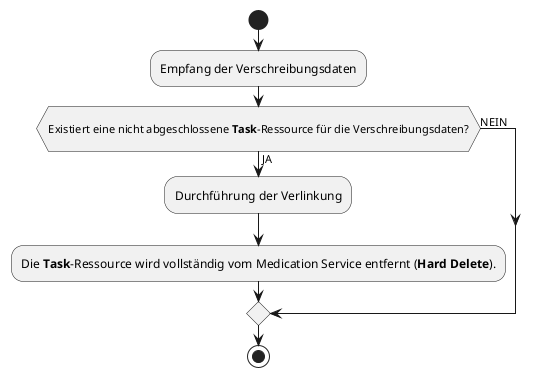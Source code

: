 @startuml concept.operation.link-prescription-process.in.erp.op
skinparam defaultTextAlignment center
skinparam title {
  backgroundColor SkyBlue
  borderColor Gray
} 
' title Bearbeitung ausstehender Tasks durch die Operation $provide-prescription-erp

start
    :Empfang der Verschreibungsdaten;

    if(\nExistiert eine nicht abgeschlossene <b>Task</b>-Ressource für die Verschreibungsdaten?\n) then (JA)
        :Durchführung der Verlinkung;
        :Die <b>Task</b>-Ressource wird vollständig vom Medication Service entfernt (<b>Hard Delete</b>).;
    else (NEIN)
    endif
  
stop
@enduml
